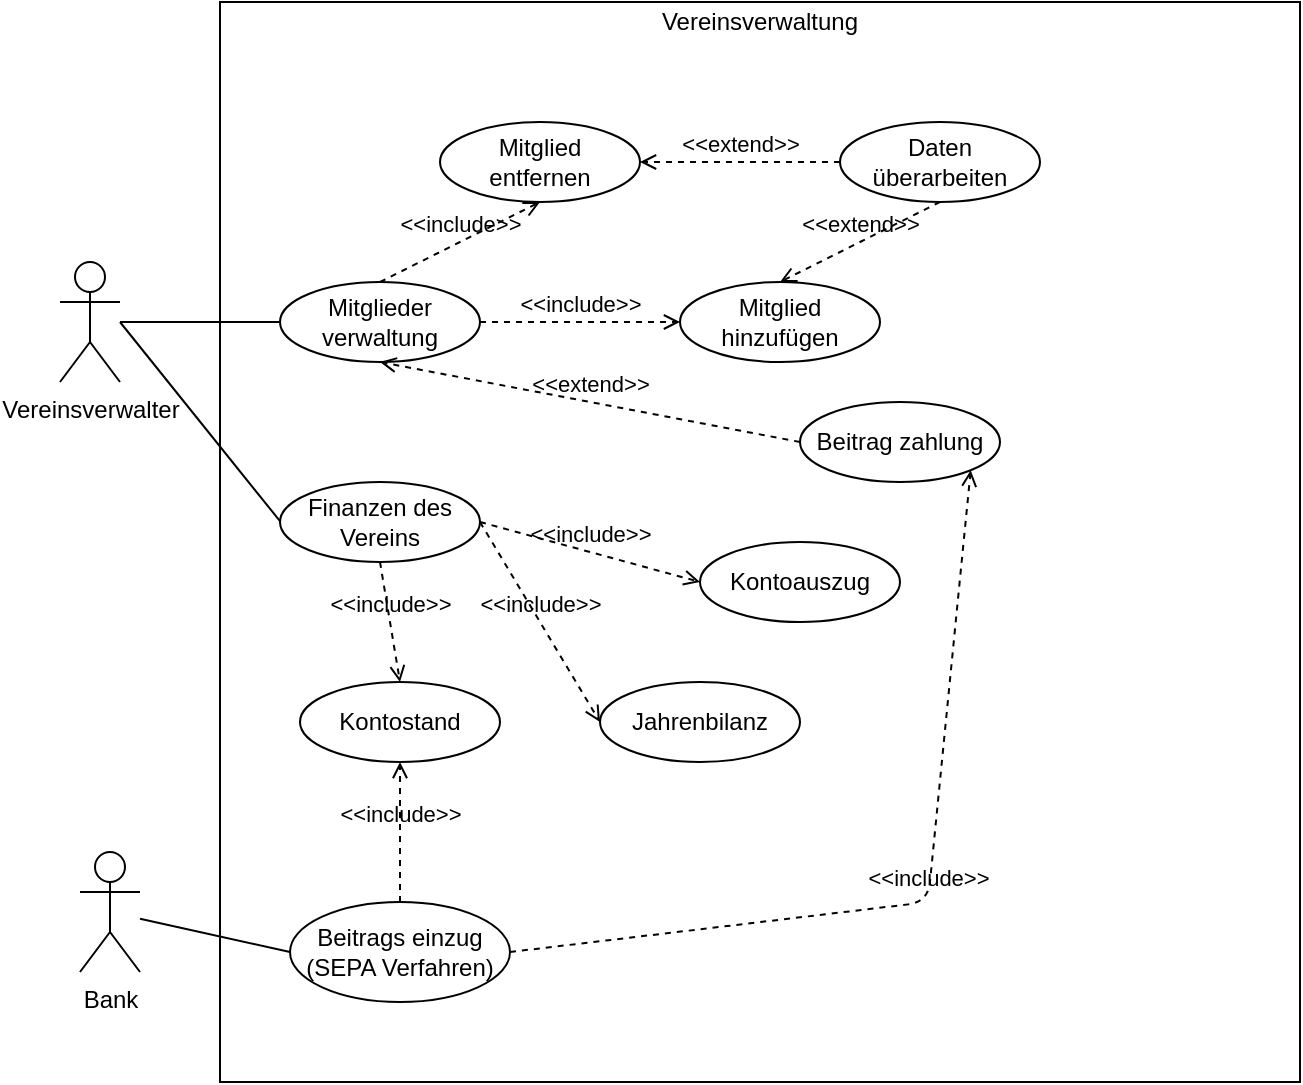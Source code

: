 <mxfile version="15.2.7" type="device"><diagram id="zTBBW-dNNWuw1ruYKGOZ" name="Seite-1"><mxGraphModel dx="1707" dy="987" grid="1" gridSize="10" guides="1" tooltips="1" connect="1" arrows="1" fold="1" page="1" pageScale="1" pageWidth="827" pageHeight="1169" math="0" shadow="0"><root><mxCell id="0"/><mxCell id="1" parent="0"/><mxCell id="gdL3Qd_SOEvWeZDTj6uz-1" value="Vereinsverwalter" style="shape=umlActor;verticalLabelPosition=bottom;verticalAlign=top;html=1;" parent="1" vertex="1"><mxGeometry x="100" y="250" width="30" height="60" as="geometry"/></mxCell><mxCell id="gdL3Qd_SOEvWeZDTj6uz-6" value="" style="whiteSpace=wrap;html=1;aspect=fixed;" parent="1" vertex="1"><mxGeometry x="180" y="120" width="540" height="540" as="geometry"/></mxCell><mxCell id="gdL3Qd_SOEvWeZDTj6uz-7" value="Mitglied hinzufügen" style="ellipse;whiteSpace=wrap;html=1;" parent="1" vertex="1"><mxGeometry x="410" y="260" width="100" height="40" as="geometry"/></mxCell><mxCell id="gdL3Qd_SOEvWeZDTj6uz-11" value="Beitrags einzug&lt;br&gt;(SEPA Verfahren)" style="ellipse;whiteSpace=wrap;html=1;" parent="1" vertex="1"><mxGeometry x="215" y="570" width="110" height="50" as="geometry"/></mxCell><mxCell id="gdL3Qd_SOEvWeZDTj6uz-15" value="Bank" style="shape=umlActor;verticalLabelPosition=bottom;verticalAlign=top;html=1;outlineConnect=0;" parent="1" vertex="1"><mxGeometry x="110" y="545" width="30" height="60" as="geometry"/></mxCell><mxCell id="gdL3Qd_SOEvWeZDTj6uz-16" value="Mitglied&lt;br&gt;entfernen" style="ellipse;whiteSpace=wrap;html=1;" parent="1" vertex="1"><mxGeometry x="290" y="180" width="100" height="40" as="geometry"/></mxCell><mxCell id="gdL3Qd_SOEvWeZDTj6uz-17" value="Daten überarbeiten" style="ellipse;whiteSpace=wrap;html=1;" parent="1" vertex="1"><mxGeometry x="490" y="180" width="100" height="40" as="geometry"/></mxCell><mxCell id="gdL3Qd_SOEvWeZDTj6uz-18" value="Finanzen des Vereins" style="ellipse;whiteSpace=wrap;html=1;" parent="1" vertex="1"><mxGeometry x="210" y="360" width="100" height="40" as="geometry"/></mxCell><mxCell id="gdL3Qd_SOEvWeZDTj6uz-19" value="Kontoauszug" style="ellipse;whiteSpace=wrap;html=1;" parent="1" vertex="1"><mxGeometry x="420" y="390" width="100" height="40" as="geometry"/></mxCell><mxCell id="gdL3Qd_SOEvWeZDTj6uz-20" value="Jahrenbilanz" style="ellipse;whiteSpace=wrap;html=1;" parent="1" vertex="1"><mxGeometry x="370" y="460" width="100" height="40" as="geometry"/></mxCell><mxCell id="gdL3Qd_SOEvWeZDTj6uz-23" value="" style="endArrow=none;html=1;entryX=0;entryY=0.5;entryDx=0;entryDy=0;" parent="1" source="gdL3Qd_SOEvWeZDTj6uz-15" target="gdL3Qd_SOEvWeZDTj6uz-11" edge="1"><mxGeometry width="50" height="50" relative="1" as="geometry"><mxPoint x="160" y="610" as="sourcePoint"/><mxPoint x="210" y="560" as="targetPoint"/></mxGeometry></mxCell><mxCell id="gdL3Qd_SOEvWeZDTj6uz-24" value="" style="endArrow=none;html=1;entryX=0;entryY=0.5;entryDx=0;entryDy=0;" parent="1" target="gdL3Qd_SOEvWeZDTj6uz-31" edge="1"><mxGeometry width="50" height="50" relative="1" as="geometry"><mxPoint x="130" y="280.0" as="sourcePoint"/><mxPoint x="210" y="280" as="targetPoint"/></mxGeometry></mxCell><mxCell id="gdL3Qd_SOEvWeZDTj6uz-26" value="" style="endArrow=none;html=1;" parent="1" edge="1"><mxGeometry width="50" height="50" relative="1" as="geometry"><mxPoint x="130" y="280" as="sourcePoint"/><mxPoint x="210" y="379.58" as="targetPoint"/></mxGeometry></mxCell><mxCell id="gdL3Qd_SOEvWeZDTj6uz-27" value="Kontostand" style="ellipse;whiteSpace=wrap;html=1;" parent="1" vertex="1"><mxGeometry x="220" y="460" width="100" height="40" as="geometry"/></mxCell><mxCell id="gdL3Qd_SOEvWeZDTj6uz-28" value="&amp;lt;&amp;lt;include&amp;gt;&amp;gt;" style="html=1;verticalAlign=bottom;labelBackgroundColor=none;endArrow=open;endFill=0;dashed=1;exitX=0.5;exitY=1;exitDx=0;exitDy=0;entryX=0.5;entryY=0;entryDx=0;entryDy=0;" parent="1" source="gdL3Qd_SOEvWeZDTj6uz-18" target="gdL3Qd_SOEvWeZDTj6uz-27" edge="1"><mxGeometry width="160" relative="1" as="geometry"><mxPoint x="290" y="480" as="sourcePoint"/><mxPoint x="340" y="480" as="targetPoint"/></mxGeometry></mxCell><mxCell id="gdL3Qd_SOEvWeZDTj6uz-29" value="&amp;lt;&amp;lt;include&amp;gt;&amp;gt;" style="html=1;verticalAlign=bottom;labelBackgroundColor=none;endArrow=open;endFill=0;dashed=1;exitX=0.5;exitY=1;exitDx=0;exitDy=0;entryX=0;entryY=0.5;entryDx=0;entryDy=0;" parent="1" target="gdL3Qd_SOEvWeZDTj6uz-20" edge="1"><mxGeometry width="160" relative="1" as="geometry"><mxPoint x="310" y="380" as="sourcePoint"/><mxPoint x="390" y="460" as="targetPoint"/></mxGeometry></mxCell><mxCell id="gdL3Qd_SOEvWeZDTj6uz-30" value="&amp;lt;&amp;lt;include&amp;gt;&amp;gt;" style="html=1;verticalAlign=bottom;labelBackgroundColor=none;endArrow=open;endFill=0;dashed=1;exitX=1;exitY=0.5;exitDx=0;exitDy=0;entryX=0;entryY=0.5;entryDx=0;entryDy=0;" parent="1" source="gdL3Qd_SOEvWeZDTj6uz-18" target="gdL3Qd_SOEvWeZDTj6uz-19" edge="1"><mxGeometry width="160" relative="1" as="geometry"><mxPoint x="280" y="420" as="sourcePoint"/><mxPoint x="360" y="500" as="targetPoint"/></mxGeometry></mxCell><mxCell id="gdL3Qd_SOEvWeZDTj6uz-31" value="Mitglieder verwaltung" style="ellipse;whiteSpace=wrap;html=1;" parent="1" vertex="1"><mxGeometry x="210" y="260" width="100" height="40" as="geometry"/></mxCell><mxCell id="gdL3Qd_SOEvWeZDTj6uz-33" value="&amp;lt;&amp;lt;include&amp;gt;&amp;gt;" style="html=1;verticalAlign=bottom;labelBackgroundColor=none;endArrow=open;endFill=0;dashed=1;exitX=1;exitY=0.5;exitDx=0;exitDy=0;entryX=0;entryY=0.5;entryDx=0;entryDy=0;" parent="1" source="gdL3Qd_SOEvWeZDTj6uz-31" target="gdL3Qd_SOEvWeZDTj6uz-7" edge="1"><mxGeometry width="160" relative="1" as="geometry"><mxPoint x="324" y="300" as="sourcePoint"/><mxPoint x="434" y="330" as="targetPoint"/></mxGeometry></mxCell><mxCell id="gdL3Qd_SOEvWeZDTj6uz-34" value="&amp;lt;&amp;lt;include&amp;gt;&amp;gt;" style="html=1;verticalAlign=bottom;labelBackgroundColor=none;endArrow=open;endFill=0;dashed=1;exitX=0.5;exitY=0;exitDx=0;exitDy=0;entryX=0.5;entryY=1;entryDx=0;entryDy=0;" parent="1" source="gdL3Qd_SOEvWeZDTj6uz-31" target="gdL3Qd_SOEvWeZDTj6uz-16" edge="1"><mxGeometry width="160" relative="1" as="geometry"><mxPoint x="320" y="290" as="sourcePoint"/><mxPoint x="420" y="290" as="targetPoint"/></mxGeometry></mxCell><mxCell id="gdL3Qd_SOEvWeZDTj6uz-38" value="&amp;lt;&amp;lt;extend&amp;gt;&amp;gt;" style="html=1;verticalAlign=bottom;labelBackgroundColor=none;endArrow=open;endFill=0;dashed=1;entryX=1;entryY=0.5;entryDx=0;entryDy=0;exitX=0;exitY=0.5;exitDx=0;exitDy=0;" parent="1" source="gdL3Qd_SOEvWeZDTj6uz-17" target="gdL3Qd_SOEvWeZDTj6uz-16" edge="1"><mxGeometry width="160" relative="1" as="geometry"><mxPoint x="390" y="230" as="sourcePoint"/><mxPoint x="450" y="230" as="targetPoint"/></mxGeometry></mxCell><mxCell id="gdL3Qd_SOEvWeZDTj6uz-39" value="&amp;lt;&amp;lt;extend&amp;gt;&amp;gt;" style="html=1;verticalAlign=bottom;labelBackgroundColor=none;endArrow=open;endFill=0;dashed=1;entryX=0.5;entryY=0;entryDx=0;entryDy=0;exitX=0.5;exitY=1;exitDx=0;exitDy=0;" parent="1" source="gdL3Qd_SOEvWeZDTj6uz-17" target="gdL3Qd_SOEvWeZDTj6uz-7" edge="1"><mxGeometry width="160" relative="1" as="geometry"><mxPoint x="460" y="210" as="sourcePoint"/><mxPoint x="400" y="210" as="targetPoint"/></mxGeometry></mxCell><mxCell id="gdL3Qd_SOEvWeZDTj6uz-40" value="Beitrag zahlung" style="ellipse;whiteSpace=wrap;html=1;" parent="1" vertex="1"><mxGeometry x="470" y="320" width="100" height="40" as="geometry"/></mxCell><mxCell id="gdL3Qd_SOEvWeZDTj6uz-41" value="&amp;lt;&amp;lt;extend&amp;gt;&amp;gt;" style="html=1;verticalAlign=bottom;labelBackgroundColor=none;endArrow=open;endFill=0;dashed=1;entryX=0.5;entryY=1;entryDx=0;entryDy=0;exitX=0;exitY=0.5;exitDx=0;exitDy=0;" parent="1" source="gdL3Qd_SOEvWeZDTj6uz-40" target="gdL3Qd_SOEvWeZDTj6uz-31" edge="1"><mxGeometry width="160" relative="1" as="geometry"><mxPoint x="380" y="310" as="sourcePoint"/><mxPoint x="300" y="350" as="targetPoint"/></mxGeometry></mxCell><mxCell id="gdL3Qd_SOEvWeZDTj6uz-43" value="&amp;lt;&amp;lt;include&amp;gt;&amp;gt;" style="html=1;verticalAlign=bottom;labelBackgroundColor=none;endArrow=open;endFill=0;dashed=1;exitX=1;exitY=0.5;exitDx=0;exitDy=0;entryX=1;entryY=1;entryDx=0;entryDy=0;" parent="1" source="gdL3Qd_SOEvWeZDTj6uz-11" target="gdL3Qd_SOEvWeZDTj6uz-40" edge="1"><mxGeometry width="160" relative="1" as="geometry"><mxPoint x="320.0" y="390" as="sourcePoint"/><mxPoint x="380.0" y="490" as="targetPoint"/><Array as="points"><mxPoint x="534" y="570"/></Array></mxGeometry></mxCell><mxCell id="gdL3Qd_SOEvWeZDTj6uz-44" value="&amp;lt;&amp;lt;include&amp;gt;&amp;gt;" style="html=1;verticalAlign=bottom;labelBackgroundColor=none;endArrow=open;endFill=0;dashed=1;exitX=0.5;exitY=0;exitDx=0;exitDy=0;entryX=0.5;entryY=1;entryDx=0;entryDy=0;" parent="1" source="gdL3Qd_SOEvWeZDTj6uz-11" target="gdL3Qd_SOEvWeZDTj6uz-27" edge="1"><mxGeometry width="160" relative="1" as="geometry"><mxPoint x="270" y="410" as="sourcePoint"/><mxPoint x="280" y="470" as="targetPoint"/></mxGeometry></mxCell><mxCell id="gdL3Qd_SOEvWeZDTj6uz-45" value="Vereinsverwaltung" style="text;html=1;strokeColor=none;fillColor=none;align=center;verticalAlign=middle;whiteSpace=wrap;rounded=0;" parent="1" vertex="1"><mxGeometry x="430" y="120" width="40" height="20" as="geometry"/></mxCell></root></mxGraphModel></diagram></mxfile>